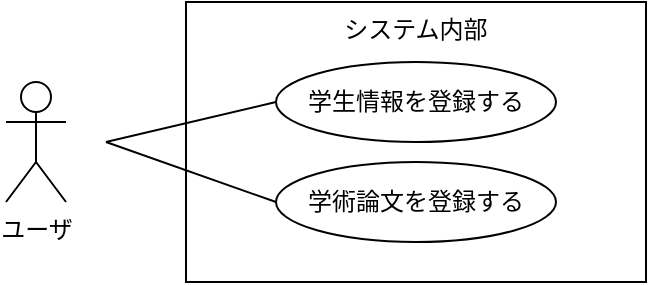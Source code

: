 <mxfile version="28.1.2">
  <diagram name="ページ1" id="AqSdj6U4fRaDnNST9HWH">
    <mxGraphModel dx="786" dy="516" grid="1" gridSize="10" guides="1" tooltips="1" connect="1" arrows="1" fold="1" page="1" pageScale="1" pageWidth="1600" pageHeight="1200" math="0" shadow="0">
      <root>
        <mxCell id="0" />
        <mxCell id="1" parent="0" />
        <mxCell id="VS7-_h-72ziGedU-pAW--1" value="ユーザ" style="shape=umlActor;verticalLabelPosition=bottom;verticalAlign=top;html=1;" vertex="1" parent="1">
          <mxGeometry x="390" y="240" width="30" height="60" as="geometry" />
        </mxCell>
        <mxCell id="VS7-_h-72ziGedU-pAW--3" value="システム内部" style="html=1;whiteSpace=wrap;verticalAlign=top;" vertex="1" parent="1">
          <mxGeometry x="480" y="200" width="230" height="140" as="geometry" />
        </mxCell>
        <mxCell id="VS7-_h-72ziGedU-pAW--4" value="学生情報を登録する" style="ellipse;whiteSpace=wrap;html=1;" vertex="1" parent="1">
          <mxGeometry x="525" y="230" width="140" height="40" as="geometry" />
        </mxCell>
        <mxCell id="VS7-_h-72ziGedU-pAW--5" value="学術論文を登録する" style="ellipse;whiteSpace=wrap;html=1;" vertex="1" parent="1">
          <mxGeometry x="525" y="280" width="140" height="40" as="geometry" />
        </mxCell>
        <mxCell id="VS7-_h-72ziGedU-pAW--10" value="" style="endArrow=none;html=1;rounded=0;entryX=0;entryY=0.5;entryDx=0;entryDy=0;" edge="1" parent="1" target="VS7-_h-72ziGedU-pAW--4">
          <mxGeometry width="50" height="50" relative="1" as="geometry">
            <mxPoint x="440" y="270" as="sourcePoint" />
            <mxPoint x="530" y="250" as="targetPoint" />
          </mxGeometry>
        </mxCell>
        <mxCell id="VS7-_h-72ziGedU-pAW--11" value="" style="endArrow=none;html=1;rounded=0;entryX=0;entryY=0.5;entryDx=0;entryDy=0;" edge="1" parent="1" target="VS7-_h-72ziGedU-pAW--5">
          <mxGeometry width="50" height="50" relative="1" as="geometry">
            <mxPoint x="440" y="270" as="sourcePoint" />
            <mxPoint x="515" y="360" as="targetPoint" />
          </mxGeometry>
        </mxCell>
      </root>
    </mxGraphModel>
  </diagram>
</mxfile>
